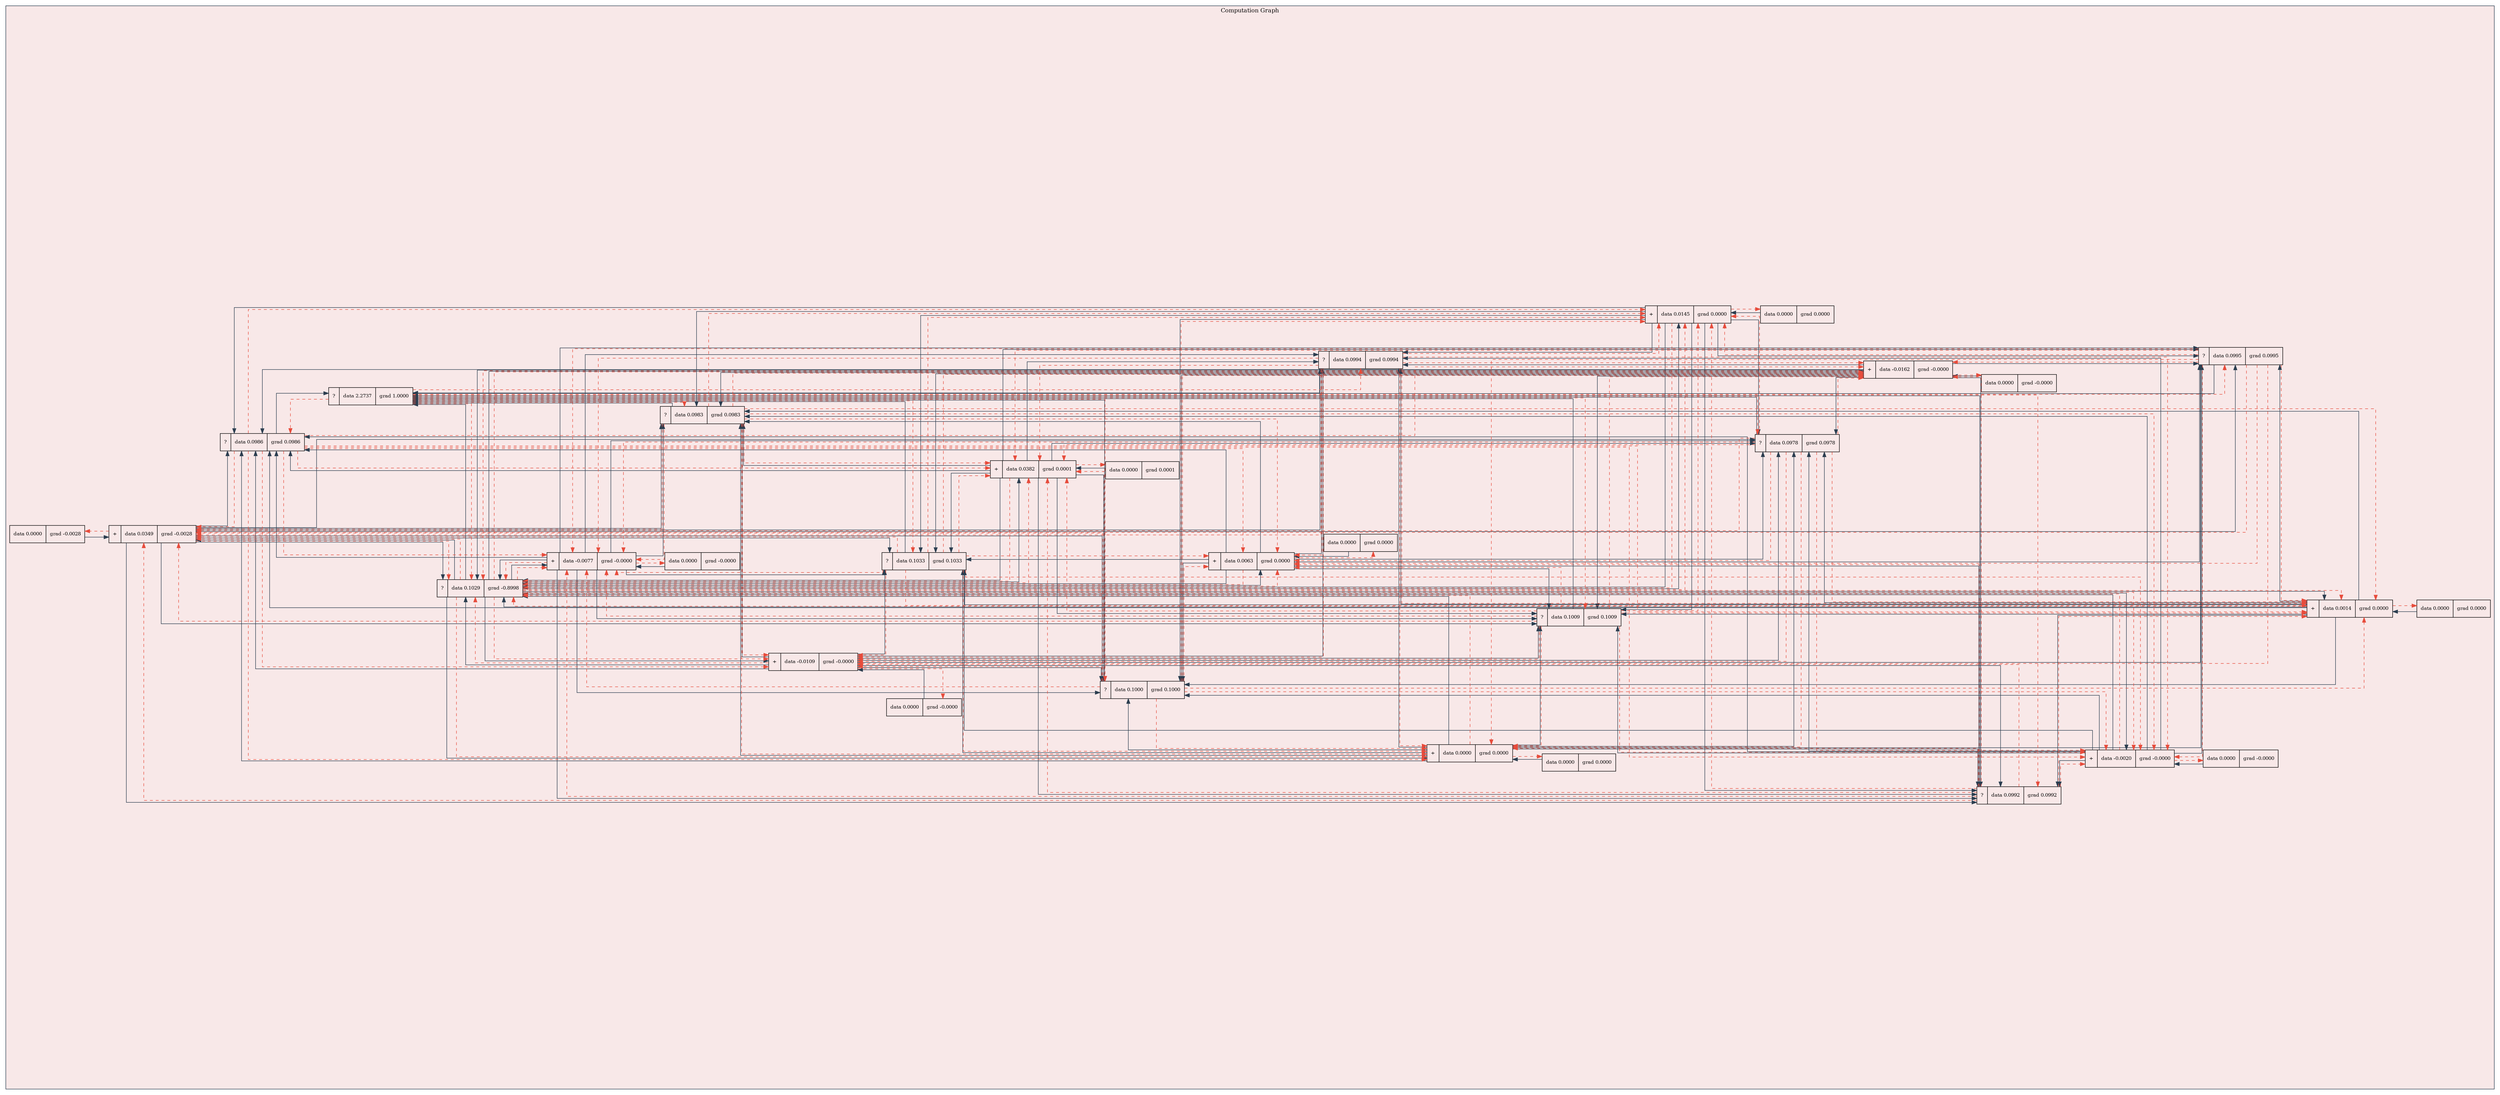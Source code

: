 digraph G {
    rankdir=LR;
    bgcolor="#ffffff";
    title="Complete Computation Graph";
    node [shape=record, style=filled, fillcolor="#f8e8e8", fontsize=10];
    edge [color="#2c3e50"];

    compound=true;
    splines=ortho;
    nodesep=0.5;
    ranksep=0.7;

    subgraph cluster_forward {
        style=filled;
        fillcolor="#f8e8e8";
        color="#2c3e50";
        label="Computation Graph";
        fontsize=12;
        n0x5b30f8e24c50 [label="{data 0.0000 | grad -0.0028}"];
        n0x5b30f8e34f10 [label="{+ | data 0.0349 | grad -0.0028}"];
        n0x5b30f8e24c90 [label="{data 0.0000 | grad 0.0000}"];
        n0x5b30f8e34f70 [label="{+ | data 0.0014 | grad 0.0000}"];
        n0x5b30f8e24cd0 [label="{data 0.0000 | grad -0.0000}"];
        n0x5b30f8e34ff0 [label="{+ | data -0.0020 | grad -0.0000}"];
        n0x5b30f8e24d10 [label="{data 0.0000 | grad -0.0000}"];
        n0x5b30f8e35050 [label="{+ | data -0.0162 | grad -0.0000}"];
        n0x5b30f8e24d50 [label="{data 0.0000 | grad 0.0000}"];
        n0x5b30f8e350b0 [label="{+ | data 0.0145 | grad 0.0000}"];
        n0x5b30f8e24d90 [label="{data 0.0000 | grad 0.0000}"];
        n0x5b30f8e35110 [label="{+ | data 0.0000 | grad 0.0000}"];
        n0x5b30f8e24dd0 [label="{data 0.0000 | grad 0.0000}"];
        n0x5b30f8e35170 [label="{+ | data 0.0063 | grad 0.0000}"];
        n0x5b30f8e24e10 [label="{data 0.0000 | grad 0.0001}"];
        n0x5b30f8e351d0 [label="{+ | data 0.0382 | grad 0.0001}"];
        n0x5b30f8e24e50 [label="{data 0.0000 | grad -0.0000}"];
        n0x5b30f8e35230 [label="{+ | data -0.0109 | grad -0.0000}"];
        n0x5b30f8e24e90 [label="{data 0.0000 | grad -0.0000}"];
        n0x5b30f8e35290 [label="{+ | data -0.0077 | grad -0.0000}"];
        n0x5b30f8e34ed0 [label="{? | data 0.1029 | grad -0.8998}"];
        n0x5b30f8e352f0 [label="{? | data 0.0995 | grad 0.0995}"];
        n0x5b30f8e354d0 [label="{? | data 0.0992 | grad 0.0992}"];
        n0x5b30f8e35570 [label="{? | data 0.0978 | grad 0.0978}"];
        n0x5b30f8e35610 [label="{? | data 0.1009 | grad 0.1009}"];
        n0x5b30f8e356b0 [label="{? | data 0.0994 | grad 0.0994}"];
        n0x5b30f8e35750 [label="{? | data 0.1000 | grad 0.1000}"];
        n0x5b30f8e357f0 [label="{? | data 0.1033 | grad 0.1033}"];
        n0x5b30f8e35890 [label="{? | data 0.0983 | grad 0.0983}"];
        n0x5b30f8e35930 [label="{? | data 0.0986 | grad 0.0986}"];
        n0x5b30f8e359d0 [label="{? | data 2.2737 | grad 1.0000}"];
    }


    // Forward edges
    edge [color="#2c3e50", style=solid];
    n0x5b30f8e34ed0 -> n0x5b30f8e34f10;
    n0x5b30f8e24c50 -> n0x5b30f8e34f10;
    n0x5b30f8e34ed0 -> n0x5b30f8e34f70;
    n0x5b30f8e24c90 -> n0x5b30f8e34f70;
    n0x5b30f8e34ed0 -> n0x5b30f8e34ff0;
    n0x5b30f8e24cd0 -> n0x5b30f8e34ff0;
    n0x5b30f8e34ed0 -> n0x5b30f8e35050;
    n0x5b30f8e24d10 -> n0x5b30f8e35050;
    n0x5b30f8e34ed0 -> n0x5b30f8e350b0;
    n0x5b30f8e24d50 -> n0x5b30f8e350b0;
    n0x5b30f8e34ed0 -> n0x5b30f8e35110;
    n0x5b30f8e24d90 -> n0x5b30f8e35110;
    n0x5b30f8e34ed0 -> n0x5b30f8e35170;
    n0x5b30f8e24dd0 -> n0x5b30f8e35170;
    n0x5b30f8e34ed0 -> n0x5b30f8e351d0;
    n0x5b30f8e24e10 -> n0x5b30f8e351d0;
    n0x5b30f8e34ed0 -> n0x5b30f8e35230;
    n0x5b30f8e24e50 -> n0x5b30f8e35230;
    n0x5b30f8e34ed0 -> n0x5b30f8e35290;
    n0x5b30f8e24e90 -> n0x5b30f8e35290;
    n0x5b30f8e34f10 -> n0x5b30f8e34ed0;
    n0x5b30f8e34f70 -> n0x5b30f8e34ed0;
    n0x5b30f8e34ff0 -> n0x5b30f8e34ed0;
    n0x5b30f8e35050 -> n0x5b30f8e34ed0;
    n0x5b30f8e350b0 -> n0x5b30f8e34ed0;
    n0x5b30f8e35110 -> n0x5b30f8e34ed0;
    n0x5b30f8e35170 -> n0x5b30f8e34ed0;
    n0x5b30f8e351d0 -> n0x5b30f8e34ed0;
    n0x5b30f8e35230 -> n0x5b30f8e34ed0;
    n0x5b30f8e35290 -> n0x5b30f8e34ed0;
    n0x5b30f8e34f10 -> n0x5b30f8e352f0;
    n0x5b30f8e34f70 -> n0x5b30f8e352f0;
    n0x5b30f8e34ff0 -> n0x5b30f8e352f0;
    n0x5b30f8e35050 -> n0x5b30f8e352f0;
    n0x5b30f8e350b0 -> n0x5b30f8e352f0;
    n0x5b30f8e35110 -> n0x5b30f8e352f0;
    n0x5b30f8e35170 -> n0x5b30f8e352f0;
    n0x5b30f8e351d0 -> n0x5b30f8e352f0;
    n0x5b30f8e35230 -> n0x5b30f8e352f0;
    n0x5b30f8e35290 -> n0x5b30f8e352f0;
    n0x5b30f8e34f10 -> n0x5b30f8e354d0;
    n0x5b30f8e34f70 -> n0x5b30f8e354d0;
    n0x5b30f8e34ff0 -> n0x5b30f8e354d0;
    n0x5b30f8e35050 -> n0x5b30f8e354d0;
    n0x5b30f8e350b0 -> n0x5b30f8e354d0;
    n0x5b30f8e35110 -> n0x5b30f8e354d0;
    n0x5b30f8e35170 -> n0x5b30f8e354d0;
    n0x5b30f8e351d0 -> n0x5b30f8e354d0;
    n0x5b30f8e35230 -> n0x5b30f8e354d0;
    n0x5b30f8e35290 -> n0x5b30f8e354d0;
    n0x5b30f8e34f10 -> n0x5b30f8e35570;
    n0x5b30f8e34f70 -> n0x5b30f8e35570;
    n0x5b30f8e34ff0 -> n0x5b30f8e35570;
    n0x5b30f8e35050 -> n0x5b30f8e35570;
    n0x5b30f8e350b0 -> n0x5b30f8e35570;
    n0x5b30f8e35110 -> n0x5b30f8e35570;
    n0x5b30f8e35170 -> n0x5b30f8e35570;
    n0x5b30f8e351d0 -> n0x5b30f8e35570;
    n0x5b30f8e35230 -> n0x5b30f8e35570;
    n0x5b30f8e35290 -> n0x5b30f8e35570;
    n0x5b30f8e34f10 -> n0x5b30f8e35610;
    n0x5b30f8e34f70 -> n0x5b30f8e35610;
    n0x5b30f8e34ff0 -> n0x5b30f8e35610;
    n0x5b30f8e35050 -> n0x5b30f8e35610;
    n0x5b30f8e350b0 -> n0x5b30f8e35610;
    n0x5b30f8e35110 -> n0x5b30f8e35610;
    n0x5b30f8e35170 -> n0x5b30f8e35610;
    n0x5b30f8e351d0 -> n0x5b30f8e35610;
    n0x5b30f8e35230 -> n0x5b30f8e35610;
    n0x5b30f8e35290 -> n0x5b30f8e35610;
    n0x5b30f8e34f10 -> n0x5b30f8e356b0;
    n0x5b30f8e34f70 -> n0x5b30f8e356b0;
    n0x5b30f8e34ff0 -> n0x5b30f8e356b0;
    n0x5b30f8e35050 -> n0x5b30f8e356b0;
    n0x5b30f8e350b0 -> n0x5b30f8e356b0;
    n0x5b30f8e35110 -> n0x5b30f8e356b0;
    n0x5b30f8e35170 -> n0x5b30f8e356b0;
    n0x5b30f8e351d0 -> n0x5b30f8e356b0;
    n0x5b30f8e35230 -> n0x5b30f8e356b0;
    n0x5b30f8e35290 -> n0x5b30f8e356b0;
    n0x5b30f8e34f10 -> n0x5b30f8e35750;
    n0x5b30f8e34f70 -> n0x5b30f8e35750;
    n0x5b30f8e34ff0 -> n0x5b30f8e35750;
    n0x5b30f8e35050 -> n0x5b30f8e35750;
    n0x5b30f8e350b0 -> n0x5b30f8e35750;
    n0x5b30f8e35110 -> n0x5b30f8e35750;
    n0x5b30f8e35170 -> n0x5b30f8e35750;
    n0x5b30f8e351d0 -> n0x5b30f8e35750;
    n0x5b30f8e35230 -> n0x5b30f8e35750;
    n0x5b30f8e35290 -> n0x5b30f8e35750;
    n0x5b30f8e34f10 -> n0x5b30f8e357f0;
    n0x5b30f8e34f70 -> n0x5b30f8e357f0;
    n0x5b30f8e34ff0 -> n0x5b30f8e357f0;
    n0x5b30f8e35050 -> n0x5b30f8e357f0;
    n0x5b30f8e350b0 -> n0x5b30f8e357f0;
    n0x5b30f8e35110 -> n0x5b30f8e357f0;
    n0x5b30f8e35170 -> n0x5b30f8e357f0;
    n0x5b30f8e351d0 -> n0x5b30f8e357f0;
    n0x5b30f8e35230 -> n0x5b30f8e357f0;
    n0x5b30f8e35290 -> n0x5b30f8e357f0;
    n0x5b30f8e34f10 -> n0x5b30f8e35890;
    n0x5b30f8e34f70 -> n0x5b30f8e35890;
    n0x5b30f8e34ff0 -> n0x5b30f8e35890;
    n0x5b30f8e35050 -> n0x5b30f8e35890;
    n0x5b30f8e350b0 -> n0x5b30f8e35890;
    n0x5b30f8e35110 -> n0x5b30f8e35890;
    n0x5b30f8e35170 -> n0x5b30f8e35890;
    n0x5b30f8e351d0 -> n0x5b30f8e35890;
    n0x5b30f8e35230 -> n0x5b30f8e35890;
    n0x5b30f8e35290 -> n0x5b30f8e35890;
    n0x5b30f8e34f10 -> n0x5b30f8e35930;
    n0x5b30f8e34f70 -> n0x5b30f8e35930;
    n0x5b30f8e34ff0 -> n0x5b30f8e35930;
    n0x5b30f8e35050 -> n0x5b30f8e35930;
    n0x5b30f8e350b0 -> n0x5b30f8e35930;
    n0x5b30f8e35110 -> n0x5b30f8e35930;
    n0x5b30f8e35170 -> n0x5b30f8e35930;
    n0x5b30f8e351d0 -> n0x5b30f8e35930;
    n0x5b30f8e35230 -> n0x5b30f8e35930;
    n0x5b30f8e35290 -> n0x5b30f8e35930;
    n0x5b30f8e34ed0 -> n0x5b30f8e359d0;
    n0x5b30f8e352f0 -> n0x5b30f8e359d0;
    n0x5b30f8e354d0 -> n0x5b30f8e359d0;
    n0x5b30f8e35570 -> n0x5b30f8e359d0;
    n0x5b30f8e35610 -> n0x5b30f8e359d0;
    n0x5b30f8e356b0 -> n0x5b30f8e359d0;
    n0x5b30f8e35750 -> n0x5b30f8e359d0;
    n0x5b30f8e357f0 -> n0x5b30f8e359d0;
    n0x5b30f8e35890 -> n0x5b30f8e359d0;
    n0x5b30f8e35930 -> n0x5b30f8e359d0;

    // Backward edges
    edge [color="#e74c3c", style=dashed];
    n0x5b30f8e34f10 -> n0x5b30f8e34ed0 [color="#e74c3c", style=dashed];
    n0x5b30f8e34f10 -> n0x5b30f8e24c50 [color="#e74c3c", style=dashed];
    n0x5b30f8e34f70 -> n0x5b30f8e34ed0 [color="#e74c3c", style=dashed];
    n0x5b30f8e34f70 -> n0x5b30f8e24c90 [color="#e74c3c", style=dashed];
    n0x5b30f8e34ff0 -> n0x5b30f8e34ed0 [color="#e74c3c", style=dashed];
    n0x5b30f8e34ff0 -> n0x5b30f8e24cd0 [color="#e74c3c", style=dashed];
    n0x5b30f8e35050 -> n0x5b30f8e34ed0 [color="#e74c3c", style=dashed];
    n0x5b30f8e35050 -> n0x5b30f8e24d10 [color="#e74c3c", style=dashed];
    n0x5b30f8e350b0 -> n0x5b30f8e34ed0 [color="#e74c3c", style=dashed];
    n0x5b30f8e350b0 -> n0x5b30f8e24d50 [color="#e74c3c", style=dashed];
    n0x5b30f8e35110 -> n0x5b30f8e34ed0 [color="#e74c3c", style=dashed];
    n0x5b30f8e35110 -> n0x5b30f8e24d90 [color="#e74c3c", style=dashed];
    n0x5b30f8e35170 -> n0x5b30f8e34ed0 [color="#e74c3c", style=dashed];
    n0x5b30f8e35170 -> n0x5b30f8e24dd0 [color="#e74c3c", style=dashed];
    n0x5b30f8e351d0 -> n0x5b30f8e34ed0 [color="#e74c3c", style=dashed];
    n0x5b30f8e351d0 -> n0x5b30f8e24e10 [color="#e74c3c", style=dashed];
    n0x5b30f8e35230 -> n0x5b30f8e34ed0 [color="#e74c3c", style=dashed];
    n0x5b30f8e35230 -> n0x5b30f8e24e50 [color="#e74c3c", style=dashed];
    n0x5b30f8e35290 -> n0x5b30f8e34ed0 [color="#e74c3c", style=dashed];
    n0x5b30f8e35290 -> n0x5b30f8e24e90 [color="#e74c3c", style=dashed];
    n0x5b30f8e34ed0 -> n0x5b30f8e34f10 [color="#e74c3c", style=dashed];
    n0x5b30f8e34ed0 -> n0x5b30f8e34f70 [color="#e74c3c", style=dashed];
    n0x5b30f8e34ed0 -> n0x5b30f8e34ff0 [color="#e74c3c", style=dashed];
    n0x5b30f8e34ed0 -> n0x5b30f8e35050 [color="#e74c3c", style=dashed];
    n0x5b30f8e34ed0 -> n0x5b30f8e350b0 [color="#e74c3c", style=dashed];
    n0x5b30f8e34ed0 -> n0x5b30f8e35110 [color="#e74c3c", style=dashed];
    n0x5b30f8e34ed0 -> n0x5b30f8e35170 [color="#e74c3c", style=dashed];
    n0x5b30f8e34ed0 -> n0x5b30f8e351d0 [color="#e74c3c", style=dashed];
    n0x5b30f8e34ed0 -> n0x5b30f8e35230 [color="#e74c3c", style=dashed];
    n0x5b30f8e34ed0 -> n0x5b30f8e35290 [color="#e74c3c", style=dashed];
    n0x5b30f8e352f0 -> n0x5b30f8e34f10 [color="#e74c3c", style=dashed];
    n0x5b30f8e352f0 -> n0x5b30f8e34f70 [color="#e74c3c", style=dashed];
    n0x5b30f8e352f0 -> n0x5b30f8e34ff0 [color="#e74c3c", style=dashed];
    n0x5b30f8e352f0 -> n0x5b30f8e35050 [color="#e74c3c", style=dashed];
    n0x5b30f8e352f0 -> n0x5b30f8e350b0 [color="#e74c3c", style=dashed];
    n0x5b30f8e352f0 -> n0x5b30f8e35110 [color="#e74c3c", style=dashed];
    n0x5b30f8e352f0 -> n0x5b30f8e35170 [color="#e74c3c", style=dashed];
    n0x5b30f8e352f0 -> n0x5b30f8e351d0 [color="#e74c3c", style=dashed];
    n0x5b30f8e352f0 -> n0x5b30f8e35230 [color="#e74c3c", style=dashed];
    n0x5b30f8e352f0 -> n0x5b30f8e35290 [color="#e74c3c", style=dashed];
    n0x5b30f8e354d0 -> n0x5b30f8e34f10 [color="#e74c3c", style=dashed];
    n0x5b30f8e354d0 -> n0x5b30f8e34f70 [color="#e74c3c", style=dashed];
    n0x5b30f8e354d0 -> n0x5b30f8e34ff0 [color="#e74c3c", style=dashed];
    n0x5b30f8e354d0 -> n0x5b30f8e35050 [color="#e74c3c", style=dashed];
    n0x5b30f8e354d0 -> n0x5b30f8e350b0 [color="#e74c3c", style=dashed];
    n0x5b30f8e354d0 -> n0x5b30f8e35110 [color="#e74c3c", style=dashed];
    n0x5b30f8e354d0 -> n0x5b30f8e35170 [color="#e74c3c", style=dashed];
    n0x5b30f8e354d0 -> n0x5b30f8e351d0 [color="#e74c3c", style=dashed];
    n0x5b30f8e354d0 -> n0x5b30f8e35230 [color="#e74c3c", style=dashed];
    n0x5b30f8e354d0 -> n0x5b30f8e35290 [color="#e74c3c", style=dashed];
    n0x5b30f8e35570 -> n0x5b30f8e34f10 [color="#e74c3c", style=dashed];
    n0x5b30f8e35570 -> n0x5b30f8e34f70 [color="#e74c3c", style=dashed];
    n0x5b30f8e35570 -> n0x5b30f8e34ff0 [color="#e74c3c", style=dashed];
    n0x5b30f8e35570 -> n0x5b30f8e35050 [color="#e74c3c", style=dashed];
    n0x5b30f8e35570 -> n0x5b30f8e350b0 [color="#e74c3c", style=dashed];
    n0x5b30f8e35570 -> n0x5b30f8e35110 [color="#e74c3c", style=dashed];
    n0x5b30f8e35570 -> n0x5b30f8e35170 [color="#e74c3c", style=dashed];
    n0x5b30f8e35570 -> n0x5b30f8e351d0 [color="#e74c3c", style=dashed];
    n0x5b30f8e35570 -> n0x5b30f8e35230 [color="#e74c3c", style=dashed];
    n0x5b30f8e35570 -> n0x5b30f8e35290 [color="#e74c3c", style=dashed];
    n0x5b30f8e35610 -> n0x5b30f8e34f10 [color="#e74c3c", style=dashed];
    n0x5b30f8e35610 -> n0x5b30f8e34f70 [color="#e74c3c", style=dashed];
    n0x5b30f8e35610 -> n0x5b30f8e34ff0 [color="#e74c3c", style=dashed];
    n0x5b30f8e35610 -> n0x5b30f8e35050 [color="#e74c3c", style=dashed];
    n0x5b30f8e35610 -> n0x5b30f8e350b0 [color="#e74c3c", style=dashed];
    n0x5b30f8e35610 -> n0x5b30f8e35110 [color="#e74c3c", style=dashed];
    n0x5b30f8e35610 -> n0x5b30f8e35170 [color="#e74c3c", style=dashed];
    n0x5b30f8e35610 -> n0x5b30f8e351d0 [color="#e74c3c", style=dashed];
    n0x5b30f8e35610 -> n0x5b30f8e35230 [color="#e74c3c", style=dashed];
    n0x5b30f8e35610 -> n0x5b30f8e35290 [color="#e74c3c", style=dashed];
    n0x5b30f8e356b0 -> n0x5b30f8e34f10 [color="#e74c3c", style=dashed];
    n0x5b30f8e356b0 -> n0x5b30f8e34f70 [color="#e74c3c", style=dashed];
    n0x5b30f8e356b0 -> n0x5b30f8e34ff0 [color="#e74c3c", style=dashed];
    n0x5b30f8e356b0 -> n0x5b30f8e35050 [color="#e74c3c", style=dashed];
    n0x5b30f8e356b0 -> n0x5b30f8e350b0 [color="#e74c3c", style=dashed];
    n0x5b30f8e356b0 -> n0x5b30f8e35110 [color="#e74c3c", style=dashed];
    n0x5b30f8e356b0 -> n0x5b30f8e35170 [color="#e74c3c", style=dashed];
    n0x5b30f8e356b0 -> n0x5b30f8e351d0 [color="#e74c3c", style=dashed];
    n0x5b30f8e356b0 -> n0x5b30f8e35230 [color="#e74c3c", style=dashed];
    n0x5b30f8e356b0 -> n0x5b30f8e35290 [color="#e74c3c", style=dashed];
    n0x5b30f8e35750 -> n0x5b30f8e34f10 [color="#e74c3c", style=dashed];
    n0x5b30f8e35750 -> n0x5b30f8e34f70 [color="#e74c3c", style=dashed];
    n0x5b30f8e35750 -> n0x5b30f8e34ff0 [color="#e74c3c", style=dashed];
    n0x5b30f8e35750 -> n0x5b30f8e35050 [color="#e74c3c", style=dashed];
    n0x5b30f8e35750 -> n0x5b30f8e350b0 [color="#e74c3c", style=dashed];
    n0x5b30f8e35750 -> n0x5b30f8e35110 [color="#e74c3c", style=dashed];
    n0x5b30f8e35750 -> n0x5b30f8e35170 [color="#e74c3c", style=dashed];
    n0x5b30f8e35750 -> n0x5b30f8e351d0 [color="#e74c3c", style=dashed];
    n0x5b30f8e35750 -> n0x5b30f8e35230 [color="#e74c3c", style=dashed];
    n0x5b30f8e35750 -> n0x5b30f8e35290 [color="#e74c3c", style=dashed];
    n0x5b30f8e357f0 -> n0x5b30f8e34f10 [color="#e74c3c", style=dashed];
    n0x5b30f8e357f0 -> n0x5b30f8e34f70 [color="#e74c3c", style=dashed];
    n0x5b30f8e357f0 -> n0x5b30f8e34ff0 [color="#e74c3c", style=dashed];
    n0x5b30f8e357f0 -> n0x5b30f8e35050 [color="#e74c3c", style=dashed];
    n0x5b30f8e357f0 -> n0x5b30f8e350b0 [color="#e74c3c", style=dashed];
    n0x5b30f8e357f0 -> n0x5b30f8e35110 [color="#e74c3c", style=dashed];
    n0x5b30f8e357f0 -> n0x5b30f8e35170 [color="#e74c3c", style=dashed];
    n0x5b30f8e357f0 -> n0x5b30f8e351d0 [color="#e74c3c", style=dashed];
    n0x5b30f8e357f0 -> n0x5b30f8e35230 [color="#e74c3c", style=dashed];
    n0x5b30f8e357f0 -> n0x5b30f8e35290 [color="#e74c3c", style=dashed];
    n0x5b30f8e35890 -> n0x5b30f8e34f10 [color="#e74c3c", style=dashed];
    n0x5b30f8e35890 -> n0x5b30f8e34f70 [color="#e74c3c", style=dashed];
    n0x5b30f8e35890 -> n0x5b30f8e34ff0 [color="#e74c3c", style=dashed];
    n0x5b30f8e35890 -> n0x5b30f8e35050 [color="#e74c3c", style=dashed];
    n0x5b30f8e35890 -> n0x5b30f8e350b0 [color="#e74c3c", style=dashed];
    n0x5b30f8e35890 -> n0x5b30f8e35110 [color="#e74c3c", style=dashed];
    n0x5b30f8e35890 -> n0x5b30f8e35170 [color="#e74c3c", style=dashed];
    n0x5b30f8e35890 -> n0x5b30f8e351d0 [color="#e74c3c", style=dashed];
    n0x5b30f8e35890 -> n0x5b30f8e35230 [color="#e74c3c", style=dashed];
    n0x5b30f8e35890 -> n0x5b30f8e35290 [color="#e74c3c", style=dashed];
    n0x5b30f8e35930 -> n0x5b30f8e34f10 [color="#e74c3c", style=dashed];
    n0x5b30f8e35930 -> n0x5b30f8e34f70 [color="#e74c3c", style=dashed];
    n0x5b30f8e35930 -> n0x5b30f8e34ff0 [color="#e74c3c", style=dashed];
    n0x5b30f8e35930 -> n0x5b30f8e35050 [color="#e74c3c", style=dashed];
    n0x5b30f8e35930 -> n0x5b30f8e350b0 [color="#e74c3c", style=dashed];
    n0x5b30f8e35930 -> n0x5b30f8e35110 [color="#e74c3c", style=dashed];
    n0x5b30f8e35930 -> n0x5b30f8e35170 [color="#e74c3c", style=dashed];
    n0x5b30f8e35930 -> n0x5b30f8e351d0 [color="#e74c3c", style=dashed];
    n0x5b30f8e35930 -> n0x5b30f8e35230 [color="#e74c3c", style=dashed];
    n0x5b30f8e35930 -> n0x5b30f8e35290 [color="#e74c3c", style=dashed];
    n0x5b30f8e359d0 -> n0x5b30f8e34ed0 [color="#e74c3c", style=dashed];
    n0x5b30f8e359d0 -> n0x5b30f8e352f0 [color="#e74c3c", style=dashed];
    n0x5b30f8e359d0 -> n0x5b30f8e354d0 [color="#e74c3c", style=dashed];
    n0x5b30f8e359d0 -> n0x5b30f8e35570 [color="#e74c3c", style=dashed];
    n0x5b30f8e359d0 -> n0x5b30f8e35610 [color="#e74c3c", style=dashed];
    n0x5b30f8e359d0 -> n0x5b30f8e356b0 [color="#e74c3c", style=dashed];
    n0x5b30f8e359d0 -> n0x5b30f8e35750 [color="#e74c3c", style=dashed];
    n0x5b30f8e359d0 -> n0x5b30f8e357f0 [color="#e74c3c", style=dashed];
    n0x5b30f8e359d0 -> n0x5b30f8e35890 [color="#e74c3c", style=dashed];
    n0x5b30f8e359d0 -> n0x5b30f8e35930 [color="#e74c3c", style=dashed];
}
